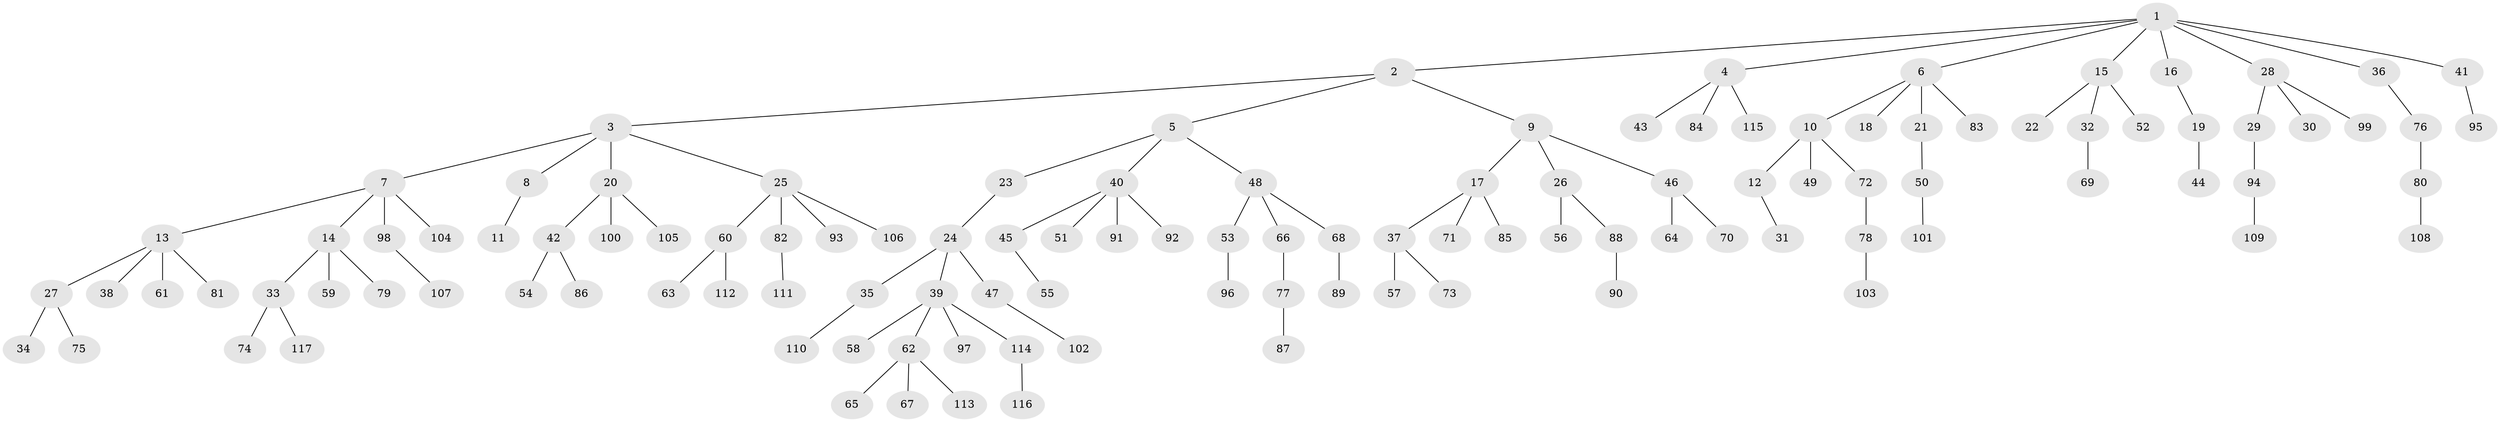 // Generated by graph-tools (version 1.1) at 2025/02/03/09/25 03:02:25]
// undirected, 117 vertices, 116 edges
graph export_dot {
graph [start="1"]
  node [color=gray90,style=filled];
  1;
  2;
  3;
  4;
  5;
  6;
  7;
  8;
  9;
  10;
  11;
  12;
  13;
  14;
  15;
  16;
  17;
  18;
  19;
  20;
  21;
  22;
  23;
  24;
  25;
  26;
  27;
  28;
  29;
  30;
  31;
  32;
  33;
  34;
  35;
  36;
  37;
  38;
  39;
  40;
  41;
  42;
  43;
  44;
  45;
  46;
  47;
  48;
  49;
  50;
  51;
  52;
  53;
  54;
  55;
  56;
  57;
  58;
  59;
  60;
  61;
  62;
  63;
  64;
  65;
  66;
  67;
  68;
  69;
  70;
  71;
  72;
  73;
  74;
  75;
  76;
  77;
  78;
  79;
  80;
  81;
  82;
  83;
  84;
  85;
  86;
  87;
  88;
  89;
  90;
  91;
  92;
  93;
  94;
  95;
  96;
  97;
  98;
  99;
  100;
  101;
  102;
  103;
  104;
  105;
  106;
  107;
  108;
  109;
  110;
  111;
  112;
  113;
  114;
  115;
  116;
  117;
  1 -- 2;
  1 -- 4;
  1 -- 6;
  1 -- 15;
  1 -- 16;
  1 -- 28;
  1 -- 36;
  1 -- 41;
  2 -- 3;
  2 -- 5;
  2 -- 9;
  3 -- 7;
  3 -- 8;
  3 -- 20;
  3 -- 25;
  4 -- 43;
  4 -- 84;
  4 -- 115;
  5 -- 23;
  5 -- 40;
  5 -- 48;
  6 -- 10;
  6 -- 18;
  6 -- 21;
  6 -- 83;
  7 -- 13;
  7 -- 14;
  7 -- 98;
  7 -- 104;
  8 -- 11;
  9 -- 17;
  9 -- 26;
  9 -- 46;
  10 -- 12;
  10 -- 49;
  10 -- 72;
  12 -- 31;
  13 -- 27;
  13 -- 38;
  13 -- 61;
  13 -- 81;
  14 -- 33;
  14 -- 59;
  14 -- 79;
  15 -- 22;
  15 -- 32;
  15 -- 52;
  16 -- 19;
  17 -- 37;
  17 -- 71;
  17 -- 85;
  19 -- 44;
  20 -- 42;
  20 -- 100;
  20 -- 105;
  21 -- 50;
  23 -- 24;
  24 -- 35;
  24 -- 39;
  24 -- 47;
  25 -- 60;
  25 -- 82;
  25 -- 93;
  25 -- 106;
  26 -- 56;
  26 -- 88;
  27 -- 34;
  27 -- 75;
  28 -- 29;
  28 -- 30;
  28 -- 99;
  29 -- 94;
  32 -- 69;
  33 -- 74;
  33 -- 117;
  35 -- 110;
  36 -- 76;
  37 -- 57;
  37 -- 73;
  39 -- 58;
  39 -- 62;
  39 -- 97;
  39 -- 114;
  40 -- 45;
  40 -- 51;
  40 -- 91;
  40 -- 92;
  41 -- 95;
  42 -- 54;
  42 -- 86;
  45 -- 55;
  46 -- 64;
  46 -- 70;
  47 -- 102;
  48 -- 53;
  48 -- 66;
  48 -- 68;
  50 -- 101;
  53 -- 96;
  60 -- 63;
  60 -- 112;
  62 -- 65;
  62 -- 67;
  62 -- 113;
  66 -- 77;
  68 -- 89;
  72 -- 78;
  76 -- 80;
  77 -- 87;
  78 -- 103;
  80 -- 108;
  82 -- 111;
  88 -- 90;
  94 -- 109;
  98 -- 107;
  114 -- 116;
}
